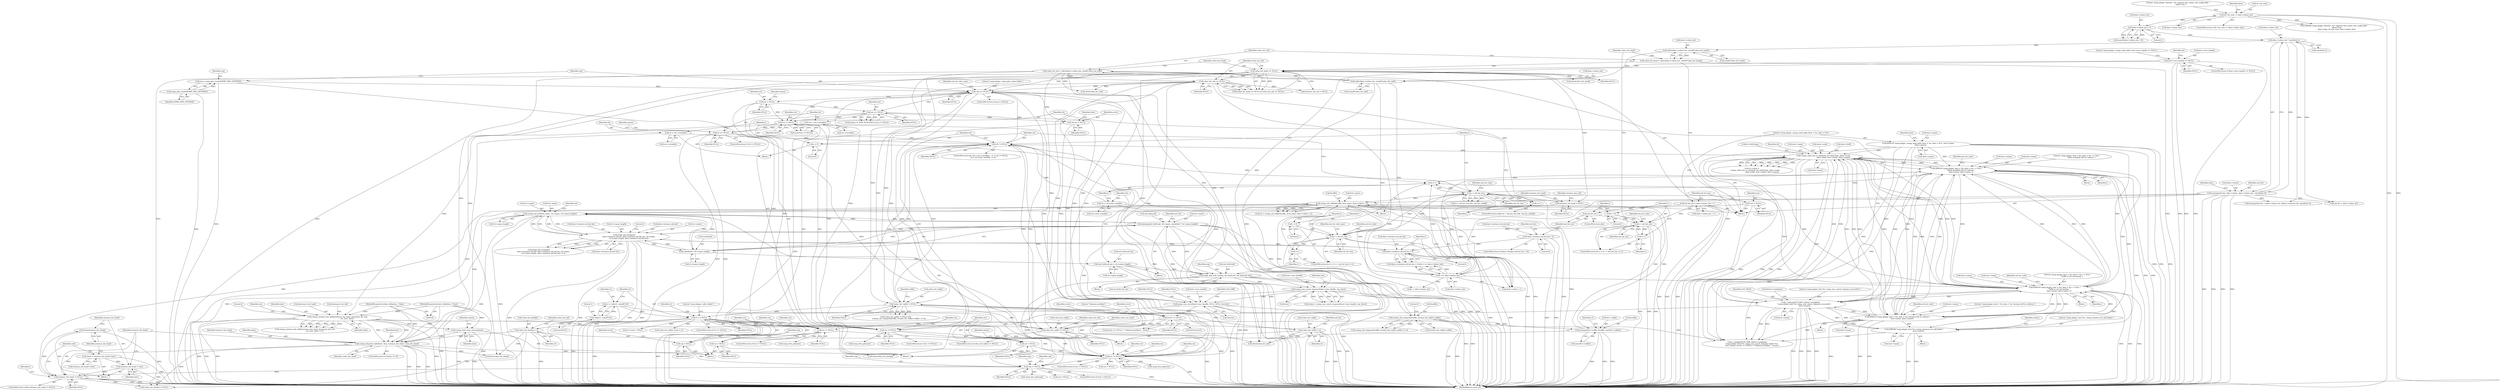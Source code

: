digraph "0_collectd_d16c24542b2f96a194d43a73c2e5778822b9cb47@API" {
"1000839" [label="(Call,sfree(instance_list_head))"];
"1000829" [label="(Call,instance_list_head != NULL)"];
"1000302" [label="(Call,instance_list_head = NULL)"];
"1000289" [label="(Call,value_list_tail == NULL)"];
"1000275" [label="(Call,value_list_tail = calloc(data->values_len, sizeof(*value_list_tail)))"];
"1000277" [label="(Call,calloc(data->values_len, sizeof(*value_list_tail)))"];
"1000268" [label="(Call,calloc(data->values_len, sizeof(*value_list_head)))"];
"1000219" [label="(Call,data->values_len * sizeof(oid_t))"];
"1000209" [label="(Call,data->values_len > 0)"];
"1000186" [label="(Call,ds->ds_num != data->values_len)"];
"1000286" [label="(Call,value_list_head == NULL)"];
"1000266" [label="(Call,value_list_head = calloc(data->values_len, sizeof(*value_list_head)))"];
"1000156" [label="(Call,host->sess_handle == NULL)"];
"1000841" [label="(Call,instance_list_head = next)"];
"1000834" [label="(Call,*next = instance_list_head->next)"];
"1000823" [label="(Call,csnmp_dispatch_table(host, data, instance_list_head, value_list_head))"];
"1000583" [label="(Call,csnmp_instance_list_add(&instance_list_head, &instance_list_tail,\n                                    res, host, data))"];
"1000451" [label="(Call,res != NULL)"];
"1000377" [label="(Call,res = NULL)"];
"1000322" [label="(Call,req == NULL)"];
"1000317" [label="(Call,req = snmp_pdu_create(SNMP_MSG_GETNEXT))"];
"1000319" [label="(Call,snmp_pdu_create(SNMP_MSG_GETNEXT))"];
"1000652" [label="(Call,value_list_tail[i] != NULL)"];
"1000763" [label="(Call,value_list_tail[i] = vt)"];
"1000692" [label="(Call,vt == NULL)"];
"1000684" [label="(Call,vt = calloc(1, sizeof(*vt)))"];
"1000686" [label="(Call,calloc(1, sizeof(*vt)))"];
"1000489" [label="(Call,vb != NULL)"];
"1000493" [label="(Call,vb = vb->next_variable)"];
"1000481" [label="(Call,vb = res->variables)"];
"1000470" [label="(Call,vb == NULL)"];
"1000464" [label="(Call,vb = res->variables)"];
"1000745" [label="(Call,value_list_tail[i] == NULL)"];
"1000793" [label="(Call,res != NULL)"];
"1000394" [label="(Call,res == NULL)"];
"1000121" [label="(MethodParameterIn,host_definition_t *host)"];
"1000122" [label="(MethodParameterIn,data_definition_t *data)"];
"1000440" [label="(Call,csnmp_host_close_session(host))"];
"1000750" [label="(Call,value_list_head[i] = vt)"];
"1000811" [label="(Call,req != NULL)"];
"1000435" [label="(Call,req = NULL)"];
"1000427" [label="(Call,res != NULL)"];
"1000421" [label="(Call,errstr == NULL)"];
"1000399" [label="(Call,*errstr = NULL)"];
"1000402" [label="(Call,snmp_sess_error(host->sess_handle, NULL, NULL, &errstr))"];
"1000382" [label="(Call,snmp_sess_synch_response(host->sess_handle, req, &res))"];
"1000354" [label="(Call,snmp_add_null_var(req, oid_list[i].oid, oid_list[i].oid_len))"];
"1000768" [label="(Call,memcpy(oid_list[i].oid, vb->name, sizeof(oid) * vb->name_length))"];
"1000537" [label="(Call,snmp_oid_ncompare(\n                 data->instance.oid.oid, data->instance.oid.oid_len, vb->name,\n                 vb->name_length, data->instance.oid.oid_len))"];
"1000514" [label="(Call,data->instance.oid.oid_len > 0)"];
"1000226" [label="(Call,data->instance.oid.oid_len > 0)"];
"1000609" [label="(Call,csnmp_oid_init(&vb_name, vb->name, vb->name_length))"];
"1000620" [label="(Call,csnmp_oid_suffix(&suffix, &vb_name, data->values + i))"];
"1000658" [label="(Call,csnmp_oid_compare(&suffix, &value_list_tail[i]->suffix))"];
"1000728" [label="(Call,memcpy(&vt->suffix, &suffix, sizeof(vt->suffix)))"];
"1000214" [label="(Call,memcpy(oid_list, data->values, data->values_len * sizeof(oid_t)))"];
"1000523" [label="(Call,i == data->values_len)"];
"1000503" [label="(Call,i < oid_list_len)"];
"1000510" [label="(Call,i++)"];
"1000498" [label="(Call,i++)"];
"1000635" [label="(Call,DEBUG(\"snmp plugin: host = %s; data = %s; i = %zu; \"\n                \"Value probably left its subtree.\",\n                host->name, data->name, i))"];
"1000454" [label="(Call,c_release(LOG_INFO, &host->complaint,\n              \"snmp plugin: host %s: snmp_sess_synch_response successful.\",\n              host->name))"];
"1000147" [label="(Call,DEBUG(\"snmp plugin: csnmp_read_table (host = %s, data = %s)\", host->name,\n        data->name))"];
"1000669" [label="(Call,DEBUG(\"snmp plugin: host = %s; data = %s; i = %zu; \"\n                \"Suffix is not increasing.\",\n                host->name, data->name, i))"];
"1000567" [label="(Call,DEBUG(\"snmp plugin: host = %s; data = %s; Instance left its subtree.\",\n                host->name, data->name))"];
"1000707" [label="(Call,csnmp_value_list_to_value(vb, ds->ds[i].type, data->scale,\n                                      data->shift, host->name, data->name))"];
"1000593" [label="(Call,ERROR(\"snmp plugin: host %s: csnmp_instance_list_add failed.\",\n                host->name))"];
"1000486" [label="(Call,i = 0)"];
"1000340" [label="(Call,i < oid_list_len)"];
"1000343" [label="(Call,i++)"];
"1000337" [label="(Call,i = 0)"];
"1000256" [label="(Call,i < oid_list_len)"];
"1000259" [label="(Call,i++)"];
"1000253" [label="(Call,i = 0)"];
"1000250" [label="(Call,oid_list_len--)"];
"1000132" [label="(Call,oid_list_len = data->values_len + 1)"];
"1000777" [label="(Call,sizeof(oid) * vb->name_length)"];
"1000783" [label="(Call,oid_list[i].oid_len = vb->name_length)"];
"1000802" [label="(Call,res != NULL)"];
"1000126" [label="(Call,*res = NULL)"];
"1000432" [label="(Call,res = NULL)"];
"1000798" [label="(Call,res = NULL)"];
"1000339" [label="(Literal,0)"];
"1000465" [label="(Identifier,vb)"];
"1000808" [label="(Identifier,res)"];
"1000439" [label="(Identifier,errstr)"];
"1000127" [label="(Identifier,res)"];
"1000777" [label="(Call,sizeof(oid) * vb->name_length)"];
"1000555" [label="(Call,vb->name_length)"];
"1000692" [label="(Call,vt == NULL)"];
"1000754" [label="(Identifier,vt)"];
"1000658" [label="(Call,csnmp_oid_compare(&suffix, &value_list_tail[i]->suffix))"];
"1000504" [label="(Identifier,i)"];
"1000470" [label="(Call,vb == NULL)"];
"1000797" [label="(Identifier,res)"];
"1000719" [label="(Call,data->shift)"];
"1000604" [label="(Block,)"];
"1000793" [label="(Call,res != NULL)"];
"1000156" [label="(Call,host->sess_handle == NULL)"];
"1000744" [label="(ControlStructure,if (value_list_tail[i] == NULL))"];
"1000669" [label="(Call,DEBUG(\"snmp plugin: host = %s; data = %s; i = %zu; \"\n                \"Suffix is not increasing.\",\n                host->name, data->name, i))"];
"1000503" [label="(Call,i < oid_list_len)"];
"1000344" [label="(Identifier,i)"];
"1000342" [label="(Identifier,oid_list_len)"];
"1000815" [label="(Identifier,req)"];
"1000396" [label="(Identifier,NULL)"];
"1000811" [label="(Call,req != NULL)"];
"1000588" [label="(Identifier,res)"];
"1000424" [label="(Literal,\"Unknown problem\")"];
"1000707" [label="(Call,csnmp_value_list_to_value(vb, ds->ds[i].type, data->scale,\n                                      data->shift, host->name, data->name))"];
"1000612" [label="(Call,vb->name)"];
"1000460" [label="(Literal,\"snmp plugin: host %s: snmp_sess_synch_response successful.\")"];
"1000260" [label="(Identifier,i)"];
"1000287" [label="(Identifier,value_list_head)"];
"1000482" [label="(Identifier,vb)"];
"1000395" [label="(Identifier,res)"];
"1000651" [label="(Call,(value_list_tail[i] != NULL) &&\n            (csnmp_oid_compare(&suffix, &value_list_tail[i]->suffix) <= 0))"];
"1000237" [label="(Identifier,oid_list)"];
"1000577" [label="(Identifier,oid_list_todo)"];
"1000768" [label="(Call,memcpy(oid_list[i].oid, vb->name, sizeof(oid) * vb->name_length))"];
"1000387" [label="(Call,&res)"];
"1000230" [label="(Identifier,data)"];
"1000810" [label="(ControlStructure,if (req != NULL))"];
"1000434" [label="(Identifier,NULL)"];
"1000487" [label="(Identifier,i)"];
"1000302" [label="(Call,instance_list_head = NULL)"];
"1000653" [label="(Call,value_list_tail[i])"];
"1000565" [label="(Literal,0)"];
"1000774" [label="(Call,vb->name)"];
"1000236" [label="(Call,oid_list + data->values_len)"];
"1000341" [label="(Identifier,i)"];
"1000267" [label="(Identifier,value_list_head)"];
"1000421" [label="(Call,errstr == NULL)"];
"1000386" [label="(Identifier,req)"];
"1000589" [label="(Identifier,host)"];
"1000659" [label="(Call,&suffix)"];
"1000297" [label="(Call,sfree(value_list_tail))"];
"1000590" [label="(Identifier,data)"];
"1000621" [label="(Call,&suffix)"];
"1000705" [label="(Identifier,vt)"];
"1000401" [label="(Identifier,NULL)"];
"1000841" [label="(Call,instance_list_head = next)"];
"1000558" [label="(Call,data->instance.oid.oid_len)"];
"1000674" [label="(Call,data->name)"];
"1000656" [label="(Identifier,NULL)"];
"1000254" [label="(Identifier,i)"];
"1000756" [label="(Call,value_list_tail[i]->next = vt)"];
"1000306" [label="(Identifier,instance_list_tail)"];
"1000584" [label="(Call,&instance_list_head)"];
"1000378" [label="(Identifier,res)"];
"1000735" [label="(Call,sizeof(vt->suffix))"];
"1000538" [label="(Call,data->instance.oid.oid)"];
"1000671" [label="(Call,host->name)"];
"1000592" [label="(Block,)"];
"1000687" [label="(Literal,1)"];
"1000486" [label="(Call,i = 0)"];
"1000278" [label="(Call,data->values_len)"];
"1000216" [label="(Call,data->values)"];
"1000361" [label="(Call,oid_list[i].oid_len)"];
"1000319" [label="(Call,snmp_pdu_create(SNMP_MSG_GETNEXT))"];
"1000778" [label="(Call,sizeof(oid))"];
"1000379" [label="(Identifier,NULL)"];
"1000688" [label="(Call,sizeof(*vt))"];
"1000746" [label="(Call,value_list_tail[i])"];
"1000751" [label="(Call,value_list_head[i])"];
"1000322" [label="(Call,req == NULL)"];
"1000685" [label="(Identifier,vt)"];
"1000406" [label="(Identifier,NULL)"];
"1000337" [label="(Call,i = 0)"];
"1000272" [label="(Call,sizeof(*value_list_head))"];
"1000618" [label="(Call,ret = csnmp_oid_suffix(&suffix, &vb_name, data->values + i))"];
"1000425" [label="(Identifier,errstr)"];
"1000819" [label="(ControlStructure,if (status == 0))"];
"1000436" [label="(Identifier,req)"];
"1000471" [label="(Identifier,vb)"];
"1000524" [label="(Identifier,i)"];
"1000733" [label="(Call,&suffix)"];
"1000157" [label="(Call,host->sess_handle)"];
"1000252" [label="(ControlStructure,for (i = 0; i < oid_list_len; i++))"];
"1000354" [label="(Call,snmp_add_null_var(req, oid_list[i].oid, oid_list[i].oid_len))"];
"1000646" [label="(Identifier,oid_list_todo)"];
"1000583" [label="(Call,csnmp_instance_list_add(&instance_list_head, &instance_list_tail,\n                                    res, host, data))"];
"1000480" [label="(Block,)"];
"1000594" [label="(Literal,\"snmp plugin: host %s: csnmp_instance_list_add failed.\")"];
"1000126" [label="(Call,*res = NULL)"];
"1000802" [label="(Call,res != NULL)"];
"1000767" [label="(Identifier,vt)"];
"1000492" [label="(Block,)"];
"1000422" [label="(Identifier,errstr)"];
"1000498" [label="(Call,i++)"];
"1000263" [label="(Identifier,oid_list_todo)"];
"1000511" [label="(Identifier,i)"];
"1000572" [label="(Call,data->name)"];
"1000195" [label="(Literal,\"snmp plugin: DataSet `%s' requires %zu values, but config talks \"\n          \"about %zu\")"];
"1000429" [label="(Identifier,NULL)"];
"1000686" [label="(Call,calloc(1, sizeof(*vt)))"];
"1000789" [label="(Call,vb->name_length)"];
"1000691" [label="(ControlStructure,if (vt == NULL))"];
"1000620" [label="(Call,csnmp_oid_suffix(&suffix, &vb_name, data->values + i))"];
"1000268" [label="(Call,calloc(data->values_len, sizeof(*value_list_head)))"];
"1000295" [label="(Call,sfree(value_list_head))"];
"1000823" [label="(Call,csnmp_dispatch_table(host, data, instance_list_head, value_list_head))"];
"1000880" [label="(Call,sfree(value_list_head))"];
"1000566" [label="(Block,)"];
"1000255" [label="(Literal,0)"];
"1000836" [label="(Call,instance_list_head->next)"];
"1000660" [label="(Identifier,suffix)"];
"1000703" [label="(Call,vt->value =\n            csnmp_value_list_to_value(vb, ds->ds[i].type, data->scale,\n                                      data->shift, host->name, data->name))"];
"1000149" [label="(Call,host->name)"];
"1000382" [label="(Call,snmp_sess_synch_response(host->sess_handle, req, &res))"];
"1000709" [label="(Call,ds->ds[i].type)"];
"1000801" [label="(ControlStructure,if (res != NULL))"];
"1000235" [label="(Call,memcpy(oid_list + data->values_len, &data->instance.oid, sizeof(oid_t)))"];
"1000481" [label="(Call,vb = res->variables)"];
"1000728" [label="(Call,memcpy(&vt->suffix, &suffix, sizeof(vt->suffix)))"];
"1000834" [label="(Call,*next = instance_list_head->next)"];
"1000499" [label="(Identifier,i)"];
"1000567" [label="(Call,DEBUG(\"snmp plugin: host = %s; data = %s; Instance left its subtree.\",\n                host->name, data->name))"];
"1000829" [label="(Call,instance_list_head != NULL)"];
"1000522" [label="(Literal,0)"];
"1000336" [label="(ControlStructure,for (i = 0; i < oid_list_len; i++))"];
"1000469" [label="(ControlStructure,if (vb == NULL))"];
"1000537" [label="(Call,snmp_oid_ncompare(\n                 data->instance.oid.oid, data->instance.oid.oid_len, vb->name,\n                 vb->name_length, data->instance.oid.oid_len))"];
"1000725" [label="(Call,data->name)"];
"1000220" [label="(Call,data->values_len)"];
"1000453" [label="(Identifier,NULL)"];
"1000750" [label="(Call,value_list_head[i] = vt)"];
"1000794" [label="(Identifier,res)"];
"1000435" [label="(Call,req = NULL)"];
"1000432" [label="(Call,res = NULL)"];
"1000490" [label="(Identifier,vb)"];
"1000668" [label="(Block,)"];
"1000423" [label="(Identifier,NULL)"];
"1000886" [label="(MethodReturn,static int)"];
"1000807" [label="(Call,res = NULL)"];
"1000427" [label="(Call,res != NULL)"];
"1000356" [label="(Call,oid_list[i].oid)"];
"1000250" [label="(Call,oid_list_len--)"];
"1000285" [label="(Call,(value_list_head == NULL) || (value_list_tail == NULL))"];
"1000708" [label="(Identifier,vb)"];
"1000160" [label="(Identifier,NULL)"];
"1000315" [label="(Block,)"];
"1000569" [label="(Call,host->name)"];
"1000431" [label="(Identifier,res)"];
"1000380" [label="(Call,status = snmp_sess_synch_response(host->sess_handle, req, &res))"];
"1000394" [label="(Call,res == NULL)"];
"1000211" [label="(Identifier,data)"];
"1000381" [label="(Identifier,status)"];
"1000466" [label="(Call,res->variables)"];
"1000514" [label="(Call,data->instance.oid.oid_len > 0)"];
"1000321" [label="(ControlStructure,if (req == NULL))"];
"1000152" [label="(Call,data->name)"];
"1000803" [label="(Identifier,res)"];
"1000275" [label="(Call,value_list_tail = calloc(data->values_len, sizeof(*value_list_tail)))"];
"1000552" [label="(Call,vb->name)"];
"1000609" [label="(Call,csnmp_oid_init(&vb_name, vb->name, vb->name_length))"];
"1000318" [label="(Identifier,req)"];
"1000536" [label="(Call,snmp_oid_ncompare(\n                 data->instance.oid.oid, data->instance.oid.oid_len, vb->name,\n                 vb->name_length, data->instance.oid.oid_len) != 0)"];
"1000158" [label="(Identifier,host)"];
"1000826" [label="(Identifier,instance_list_head)"];
"1000324" [label="(Identifier,NULL)"];
"1000133" [label="(Identifier,oid_list_len)"];
"1000323" [label="(Identifier,req)"];
"1000625" [label="(Call,data->values + i)"];
"1000812" [label="(Identifier,req)"];
"1000839" [label="(Call,sfree(instance_list_head))"];
"1000749" [label="(Identifier,NULL)"];
"1000764" [label="(Call,value_list_tail[i])"];
"1000227" [label="(Call,data->instance.oid.oid_len)"];
"1000288" [label="(Identifier,NULL)"];
"1000128" [label="(Identifier,NULL)"];
"1000500" [label="(Block,)"];
"1000304" [label="(Identifier,NULL)"];
"1000694" [label="(Identifier,NULL)"];
"1000266" [label="(Call,value_list_head = calloc(data->values_len, sizeof(*value_list_head)))"];
"1000796" [label="(Call,snmp_free_pdu(res))"];
"1000187" [label="(Call,ds->ds_num)"];
"1000281" [label="(Call,sizeof(*value_list_tail))"];
"1000147" [label="(Call,DEBUG(\"snmp plugin: csnmp_read_table (host = %s, data = %s)\", host->name,\n        data->name))"];
"1000438" [label="(Call,sfree(errstr))"];
"1000840" [label="(Identifier,instance_list_head)"];
"1000784" [label="(Call,oid_list[i].oid_len)"];
"1000334" [label="(Identifier,oid_list_todo_num)"];
"1000582" [label="(Call,csnmp_instance_list_add(&instance_list_head, &instance_list_tail,\n                                    res, host, data) != 0)"];
"1000835" [label="(Identifier,next)"];
"1000213" [label="(Literal,0)"];
"1000799" [label="(Identifier,res)"];
"1000215" [label="(Identifier,oid_list)"];
"1000832" [label="(Block,)"];
"1000340" [label="(Call,i < oid_list_len)"];
"1000464" [label="(Call,vb = res->variables)"];
"1000745" [label="(Call,value_list_tail[i] == NULL)"];
"1000599" [label="(Identifier,status)"];
"1000397" [label="(Block,)"];
"1000501" [label="(ControlStructure,while ((i < oid_list_len) && !oid_list_todo[i]))"];
"1000461" [label="(Call,host->name)"];
"1000377" [label="(Call,res = NULL)"];
"1000155" [label="(ControlStructure,if (host->sess_handle == NULL))"];
"1000402" [label="(Call,snmp_sess_error(host->sess_handle, NULL, NULL, &errstr))"];
"1000223" [label="(Call,sizeof(oid_t))"];
"1000643" [label="(Identifier,i)"];
"1000635" [label="(Call,DEBUG(\"snmp plugin: host = %s; data = %s; i = %zu; \"\n                \"Value probably left its subtree.\",\n                host->name, data->name, i))"];
"1000440" [label="(Call,csnmp_host_close_session(host))"];
"1000680" [label="(Identifier,oid_list_todo)"];
"1000586" [label="(Call,&instance_list_tail)"];
"1000225" [label="(ControlStructure,if (data->instance.oid.oid_len > 0))"];
"1000277" [label="(Call,calloc(data->values_len, sizeof(*value_list_tail)))"];
"1000508" [label="(Identifier,oid_list_todo)"];
"1000251" [label="(Identifier,oid_list_len)"];
"1000684" [label="(Call,vt = calloc(1, sizeof(*vt)))"];
"1000652" [label="(Call,value_list_tail[i] != NULL)"];
"1000249" [label="(ControlStructure,else)"];
"1000303" [label="(Identifier,instance_list_head)"];
"1000289" [label="(Call,value_list_tail == NULL)"];
"1000320" [label="(Identifier,SNMP_MSG_GETNEXT)"];
"1000759" [label="(Identifier,value_list_tail)"];
"1000290" [label="(Identifier,value_list_tail)"];
"1000286" [label="(Call,value_list_head == NULL)"];
"1000741" [label="(Identifier,vt)"];
"1000443" [label="(Identifier,status)"];
"1000408" [label="(Call,&errstr)"];
"1000451" [label="(Call,res != NULL)"];
"1000729" [label="(Call,&vt->suffix)"];
"1000219" [label="(Call,data->values_len * sizeof(oid_t))"];
"1000637" [label="(Call,host->name)"];
"1000623" [label="(Call,&vb_name)"];
"1000505" [label="(Identifier,oid_list_len)"];
"1000148" [label="(Literal,\"snmp plugin: csnmp_read_table (host = %s, data = %s)\")"];
"1000410" [label="(Call,c_complain(LOG_ERR, &host->complaint,\n                 \"snmp plugin: host %s: snmp_sess_synch_response failed: %s\",\n                 host->name, (errstr == NULL) ? \"Unknown problem\" : errstr))"];
"1000765" [label="(Identifier,value_list_tail)"];
"1000640" [label="(Call,data->name)"];
"1000636" [label="(Literal,\"snmp plugin: host = %s; data = %s; i = %zu; \"\n                \"Value probably left its subtree.\")"];
"1000610" [label="(Call,&vb_name)"];
"1000256" [label="(Call,i < oid_list_len)"];
"1000722" [label="(Call,host->name)"];
"1000208" [label="(Call,assert(data->values_len > 0))"];
"1000426" [label="(ControlStructure,if (res != NULL))"];
"1000209" [label="(Call,data->values_len > 0)"];
"1000317" [label="(Call,req = snmp_pdu_create(SNMP_MSG_GETNEXT))"];
"1000697" [label="(Literal,\"snmp plugin: calloc failed.\")"];
"1000259" [label="(Call,i++)"];
"1000121" [label="(MethodParameterIn,host_definition_t *host)"];
"1000428" [label="(Identifier,res)"];
"1000343" [label="(Call,i++)"];
"1000842" [label="(Identifier,instance_list_head)"];
"1000186" [label="(Call,ds->ds_num != data->values_len)"];
"1000771" [label="(Identifier,oid_list)"];
"1000515" [label="(Call,data->instance.oid.oid_len)"];
"1000190" [label="(Call,data->values_len)"];
"1000355" [label="(Identifier,req)"];
"1000667" [label="(Literal,0)"];
"1000185" [label="(ControlStructure,if (ds->ds_num != data->values_len))"];
"1000800" [label="(Identifier,NULL)"];
"1000338" [label="(Identifier,i)"];
"1000593" [label="(Call,ERROR(\"snmp plugin: host %s: csnmp_instance_list_add failed.\",\n                host->name))"];
"1000882" [label="(Call,sfree(value_list_tail))"];
"1000846" [label="(Identifier,i)"];
"1000677" [label="(Identifier,i)"];
"1000763" [label="(Call,value_list_tail[i] = vt)"];
"1000407" [label="(Identifier,NULL)"];
"1000817" [label="(Identifier,req)"];
"1000619" [label="(Identifier,ret)"];
"1000525" [label="(Call,data->values_len)"];
"1000813" [label="(Identifier,NULL)"];
"1000403" [label="(Call,host->sess_handle)"];
"1000420" [label="(Call,(errstr == NULL) ? \"Unknown problem\" : errstr)"];
"1000830" [label="(Identifier,instance_list_head)"];
"1000804" [label="(Identifier,NULL)"];
"1000634" [label="(Block,)"];
"1000739" [label="(Call,vt->next = NULL)"];
"1000475" [label="(Identifier,status)"];
"1000257" [label="(Identifier,i)"];
"1000313" [label="(Identifier,status)"];
"1000798" [label="(Call,res = NULL)"];
"1000194" [label="(Call,ERROR(\"snmp plugin: DataSet `%s' requires %zu values, but config talks \"\n          \"about %zu\",\n          data->type, ds->ds_num, data->values_len))"];
"1000792" [label="(ControlStructure,if (res != NULL))"];
"1000780" [label="(Call,vb->name_length)"];
"1000495" [label="(Call,vb->next_variable)"];
"1000163" [label="(Literal,\"snmp plugin: csnmp_read_table: host->sess_handle == NULL\")"];
"1000455" [label="(Identifier,LOG_INFO)"];
"1000390" [label="(Call,(status != STAT_SUCCESS) || (res == NULL))"];
"1000349" [label="(Identifier,oid_list_todo)"];
"1000122" [label="(MethodParameterIn,data_definition_t *data)"];
"1000276" [label="(Identifier,value_list_tail)"];
"1000269" [label="(Call,data->values_len)"];
"1000454" [label="(Call,c_release(LOG_INFO, &host->complaint,\n              \"snmp plugin: host %s: snmp_sess_synch_response successful.\",\n              host->name))"];
"1000591" [label="(Literal,0)"];
"1000483" [label="(Call,res->variables)"];
"1000493" [label="(Call,vb = vb->next_variable)"];
"1000595" [label="(Call,host->name)"];
"1000657" [label="(Call,csnmp_oid_compare(&suffix, &value_list_tail[i]->suffix) <= 0)"];
"1000769" [label="(Call,oid_list[i].oid)"];
"1000786" [label="(Identifier,oid_list)"];
"1000806" [label="(Identifier,res)"];
"1000814" [label="(Call,snmp_free_pdu(req))"];
"1000291" [label="(Identifier,NULL)"];
"1000400" [label="(Identifier,errstr)"];
"1000404" [label="(Identifier,host)"];
"1000305" [label="(Call,instance_list_tail = NULL)"];
"1000716" [label="(Call,data->scale)"];
"1000752" [label="(Identifier,value_list_head)"];
"1000488" [label="(Literal,0)"];
"1000693" [label="(Identifier,vt)"];
"1000433" [label="(Identifier,res)"];
"1000828" [label="(ControlStructure,while (instance_list_head != NULL))"];
"1000226" [label="(Call,data->instance.oid.oid_len > 0)"];
"1000545" [label="(Call,data->instance.oid.oid_len)"];
"1000510" [label="(Call,i++)"];
"1000795" [label="(Identifier,NULL)"];
"1000368" [label="(Identifier,oid_list_todo_num)"];
"1000827" [label="(Identifier,value_list_head)"];
"1000123" [label="(Block,)"];
"1000210" [label="(Call,data->values_len)"];
"1000450" [label="(Call,assert(res != NULL))"];
"1000523" [label="(Call,i == data->values_len)"];
"1000134" [label="(Call,data->values_len + 1)"];
"1000399" [label="(Call,*errstr = NULL)"];
"1000670" [label="(Literal,\"snmp plugin: host = %s; data = %s; i = %zu; \"\n                \"Suffix is not increasing.\")"];
"1000661" [label="(Call,&value_list_tail[i]->suffix)"];
"1000383" [label="(Call,host->sess_handle)"];
"1000816" [label="(Call,req = NULL)"];
"1000825" [label="(Identifier,data)"];
"1000568" [label="(Literal,\"snmp plugin: host = %s; data = %s; Instance left its subtree.\")"];
"1000871" [label="(Call,sfree(value_list_head[i]))"];
"1000456" [label="(Call,&host->complaint)"];
"1000437" [label="(Identifier,NULL)"];
"1000479" [label="(ControlStructure,for (vb = res->variables, i = 0; (vb != NULL);\n         vb = vb->next_variable, i++))"];
"1000234" [label="(Literal,0)"];
"1000345" [label="(Block,)"];
"1000430" [label="(Call,snmp_free_pdu(res))"];
"1000494" [label="(Identifier,vb)"];
"1000831" [label="(Identifier,NULL)"];
"1000857" [label="(Call,value_list_head[i] != NULL)"];
"1000327" [label="(Literal,\"snmp plugin: snmp_pdu_create failed.\")"];
"1000513" [label="(Call,(data->instance.oid.oid_len > 0) && (i == data->values_len))"];
"1000258" [label="(Identifier,oid_list_len)"];
"1000824" [label="(Identifier,host)"];
"1000805" [label="(Call,snmp_free_pdu(res))"];
"1000411" [label="(Identifier,LOG_ERR)"];
"1000441" [label="(Identifier,host)"];
"1000132" [label="(Call,oid_list_len = data->values_len + 1)"];
"1000491" [label="(Identifier,NULL)"];
"1000615" [label="(Call,vb->name_length)"];
"1000502" [label="(Call,(i < oid_list_len) && !oid_list_todo[i])"];
"1000843" [label="(Identifier,next)"];
"1000253" [label="(Call,i = 0)"];
"1000168" [label="(Identifier,ds)"];
"1000848" [label="(Call,i < data->values_len)"];
"1000472" [label="(Identifier,NULL)"];
"1000783" [label="(Call,oid_list[i].oid_len = vb->name_length)"];
"1000452" [label="(Identifier,res)"];
"1000214" [label="(Call,memcpy(oid_list, data->values, data->values_len * sizeof(oid_t)))"];
"1000489" [label="(Call,vb != NULL)"];
"1000839" -> "1000832"  [label="AST: "];
"1000839" -> "1000840"  [label="CFG: "];
"1000840" -> "1000839"  [label="AST: "];
"1000842" -> "1000839"  [label="CFG: "];
"1000839" -> "1000886"  [label="DDG: "];
"1000829" -> "1000839"  [label="DDG: "];
"1000829" -> "1000828"  [label="AST: "];
"1000829" -> "1000831"  [label="CFG: "];
"1000830" -> "1000829"  [label="AST: "];
"1000831" -> "1000829"  [label="AST: "];
"1000835" -> "1000829"  [label="CFG: "];
"1000846" -> "1000829"  [label="CFG: "];
"1000829" -> "1000886"  [label="DDG: "];
"1000829" -> "1000886"  [label="DDG: "];
"1000829" -> "1000886"  [label="DDG: "];
"1000302" -> "1000829"  [label="DDG: "];
"1000841" -> "1000829"  [label="DDG: "];
"1000823" -> "1000829"  [label="DDG: "];
"1000811" -> "1000829"  [label="DDG: "];
"1000829" -> "1000857"  [label="DDG: "];
"1000302" -> "1000123"  [label="AST: "];
"1000302" -> "1000304"  [label="CFG: "];
"1000303" -> "1000302"  [label="AST: "];
"1000304" -> "1000302"  [label="AST: "];
"1000306" -> "1000302"  [label="CFG: "];
"1000289" -> "1000302"  [label="DDG: "];
"1000286" -> "1000302"  [label="DDG: "];
"1000302" -> "1000823"  [label="DDG: "];
"1000289" -> "1000285"  [label="AST: "];
"1000289" -> "1000291"  [label="CFG: "];
"1000290" -> "1000289"  [label="AST: "];
"1000291" -> "1000289"  [label="AST: "];
"1000285" -> "1000289"  [label="CFG: "];
"1000289" -> "1000886"  [label="DDG: "];
"1000289" -> "1000285"  [label="DDG: "];
"1000289" -> "1000285"  [label="DDG: "];
"1000275" -> "1000289"  [label="DDG: "];
"1000286" -> "1000289"  [label="DDG: "];
"1000289" -> "1000297"  [label="DDG: "];
"1000289" -> "1000305"  [label="DDG: "];
"1000289" -> "1000322"  [label="DDG: "];
"1000289" -> "1000652"  [label="DDG: "];
"1000289" -> "1000745"  [label="DDG: "];
"1000289" -> "1000802"  [label="DDG: "];
"1000289" -> "1000882"  [label="DDG: "];
"1000275" -> "1000123"  [label="AST: "];
"1000275" -> "1000277"  [label="CFG: "];
"1000276" -> "1000275"  [label="AST: "];
"1000277" -> "1000275"  [label="AST: "];
"1000287" -> "1000275"  [label="CFG: "];
"1000275" -> "1000886"  [label="DDG: "];
"1000277" -> "1000275"  [label="DDG: "];
"1000275" -> "1000297"  [label="DDG: "];
"1000275" -> "1000652"  [label="DDG: "];
"1000275" -> "1000745"  [label="DDG: "];
"1000275" -> "1000882"  [label="DDG: "];
"1000277" -> "1000281"  [label="CFG: "];
"1000278" -> "1000277"  [label="AST: "];
"1000281" -> "1000277"  [label="AST: "];
"1000277" -> "1000886"  [label="DDG: "];
"1000268" -> "1000277"  [label="DDG: "];
"1000277" -> "1000523"  [label="DDG: "];
"1000277" -> "1000848"  [label="DDG: "];
"1000268" -> "1000266"  [label="AST: "];
"1000268" -> "1000272"  [label="CFG: "];
"1000269" -> "1000268"  [label="AST: "];
"1000272" -> "1000268"  [label="AST: "];
"1000266" -> "1000268"  [label="CFG: "];
"1000268" -> "1000266"  [label="DDG: "];
"1000219" -> "1000268"  [label="DDG: "];
"1000219" -> "1000214"  [label="AST: "];
"1000219" -> "1000223"  [label="CFG: "];
"1000220" -> "1000219"  [label="AST: "];
"1000223" -> "1000219"  [label="AST: "];
"1000214" -> "1000219"  [label="CFG: "];
"1000219" -> "1000214"  [label="DDG: "];
"1000209" -> "1000219"  [label="DDG: "];
"1000219" -> "1000235"  [label="DDG: "];
"1000219" -> "1000236"  [label="DDG: "];
"1000209" -> "1000208"  [label="AST: "];
"1000209" -> "1000213"  [label="CFG: "];
"1000210" -> "1000209"  [label="AST: "];
"1000213" -> "1000209"  [label="AST: "];
"1000208" -> "1000209"  [label="CFG: "];
"1000209" -> "1000208"  [label="DDG: "];
"1000209" -> "1000208"  [label="DDG: "];
"1000186" -> "1000209"  [label="DDG: "];
"1000186" -> "1000185"  [label="AST: "];
"1000186" -> "1000190"  [label="CFG: "];
"1000187" -> "1000186"  [label="AST: "];
"1000190" -> "1000186"  [label="AST: "];
"1000195" -> "1000186"  [label="CFG: "];
"1000211" -> "1000186"  [label="CFG: "];
"1000186" -> "1000886"  [label="DDG: "];
"1000186" -> "1000886"  [label="DDG: "];
"1000186" -> "1000194"  [label="DDG: "];
"1000186" -> "1000194"  [label="DDG: "];
"1000286" -> "1000285"  [label="AST: "];
"1000286" -> "1000288"  [label="CFG: "];
"1000287" -> "1000286"  [label="AST: "];
"1000288" -> "1000286"  [label="AST: "];
"1000290" -> "1000286"  [label="CFG: "];
"1000285" -> "1000286"  [label="CFG: "];
"1000286" -> "1000886"  [label="DDG: "];
"1000286" -> "1000285"  [label="DDG: "];
"1000286" -> "1000285"  [label="DDG: "];
"1000266" -> "1000286"  [label="DDG: "];
"1000156" -> "1000286"  [label="DDG: "];
"1000286" -> "1000295"  [label="DDG: "];
"1000286" -> "1000305"  [label="DDG: "];
"1000286" -> "1000322"  [label="DDG: "];
"1000286" -> "1000802"  [label="DDG: "];
"1000286" -> "1000823"  [label="DDG: "];
"1000286" -> "1000857"  [label="DDG: "];
"1000286" -> "1000871"  [label="DDG: "];
"1000286" -> "1000880"  [label="DDG: "];
"1000266" -> "1000123"  [label="AST: "];
"1000267" -> "1000266"  [label="AST: "];
"1000276" -> "1000266"  [label="CFG: "];
"1000266" -> "1000886"  [label="DDG: "];
"1000156" -> "1000155"  [label="AST: "];
"1000156" -> "1000160"  [label="CFG: "];
"1000157" -> "1000156"  [label="AST: "];
"1000160" -> "1000156"  [label="AST: "];
"1000163" -> "1000156"  [label="CFG: "];
"1000168" -> "1000156"  [label="CFG: "];
"1000156" -> "1000886"  [label="DDG: "];
"1000156" -> "1000886"  [label="DDG: "];
"1000156" -> "1000886"  [label="DDG: "];
"1000156" -> "1000382"  [label="DDG: "];
"1000841" -> "1000832"  [label="AST: "];
"1000841" -> "1000843"  [label="CFG: "];
"1000842" -> "1000841"  [label="AST: "];
"1000843" -> "1000841"  [label="AST: "];
"1000830" -> "1000841"  [label="CFG: "];
"1000841" -> "1000886"  [label="DDG: "];
"1000834" -> "1000841"  [label="DDG: "];
"1000834" -> "1000832"  [label="AST: "];
"1000834" -> "1000836"  [label="CFG: "];
"1000835" -> "1000834"  [label="AST: "];
"1000836" -> "1000834"  [label="AST: "];
"1000840" -> "1000834"  [label="CFG: "];
"1000834" -> "1000886"  [label="DDG: "];
"1000823" -> "1000819"  [label="AST: "];
"1000823" -> "1000827"  [label="CFG: "];
"1000824" -> "1000823"  [label="AST: "];
"1000825" -> "1000823"  [label="AST: "];
"1000826" -> "1000823"  [label="AST: "];
"1000827" -> "1000823"  [label="AST: "];
"1000830" -> "1000823"  [label="CFG: "];
"1000823" -> "1000886"  [label="DDG: "];
"1000823" -> "1000886"  [label="DDG: "];
"1000823" -> "1000886"  [label="DDG: "];
"1000583" -> "1000823"  [label="DDG: "];
"1000583" -> "1000823"  [label="DDG: "];
"1000440" -> "1000823"  [label="DDG: "];
"1000121" -> "1000823"  [label="DDG: "];
"1000122" -> "1000823"  [label="DDG: "];
"1000750" -> "1000823"  [label="DDG: "];
"1000823" -> "1000857"  [label="DDG: "];
"1000823" -> "1000871"  [label="DDG: "];
"1000823" -> "1000880"  [label="DDG: "];
"1000583" -> "1000582"  [label="AST: "];
"1000583" -> "1000590"  [label="CFG: "];
"1000584" -> "1000583"  [label="AST: "];
"1000586" -> "1000583"  [label="AST: "];
"1000588" -> "1000583"  [label="AST: "];
"1000589" -> "1000583"  [label="AST: "];
"1000590" -> "1000583"  [label="AST: "];
"1000591" -> "1000583"  [label="CFG: "];
"1000583" -> "1000886"  [label="DDG: "];
"1000583" -> "1000886"  [label="DDG: "];
"1000583" -> "1000886"  [label="DDG: "];
"1000583" -> "1000886"  [label="DDG: "];
"1000583" -> "1000440"  [label="DDG: "];
"1000583" -> "1000582"  [label="DDG: "];
"1000583" -> "1000582"  [label="DDG: "];
"1000583" -> "1000582"  [label="DDG: "];
"1000583" -> "1000582"  [label="DDG: "];
"1000583" -> "1000582"  [label="DDG: "];
"1000451" -> "1000583"  [label="DDG: "];
"1000121" -> "1000583"  [label="DDG: "];
"1000122" -> "1000583"  [label="DDG: "];
"1000583" -> "1000793"  [label="DDG: "];
"1000583" -> "1000802"  [label="DDG: "];
"1000451" -> "1000450"  [label="AST: "];
"1000451" -> "1000453"  [label="CFG: "];
"1000452" -> "1000451"  [label="AST: "];
"1000453" -> "1000451"  [label="AST: "];
"1000450" -> "1000451"  [label="CFG: "];
"1000451" -> "1000450"  [label="DDG: "];
"1000451" -> "1000450"  [label="DDG: "];
"1000377" -> "1000451"  [label="DDG: "];
"1000394" -> "1000451"  [label="DDG: "];
"1000394" -> "1000451"  [label="DDG: "];
"1000322" -> "1000451"  [label="DDG: "];
"1000451" -> "1000470"  [label="DDG: "];
"1000451" -> "1000793"  [label="DDG: "];
"1000451" -> "1000802"  [label="DDG: "];
"1000377" -> "1000315"  [label="AST: "];
"1000377" -> "1000379"  [label="CFG: "];
"1000378" -> "1000377"  [label="AST: "];
"1000379" -> "1000377"  [label="AST: "];
"1000381" -> "1000377"  [label="CFG: "];
"1000322" -> "1000377"  [label="DDG: "];
"1000377" -> "1000394"  [label="DDG: "];
"1000377" -> "1000427"  [label="DDG: "];
"1000322" -> "1000321"  [label="AST: "];
"1000322" -> "1000324"  [label="CFG: "];
"1000323" -> "1000322"  [label="AST: "];
"1000324" -> "1000322"  [label="AST: "];
"1000327" -> "1000322"  [label="CFG: "];
"1000334" -> "1000322"  [label="CFG: "];
"1000322" -> "1000886"  [label="DDG: "];
"1000317" -> "1000322"  [label="DDG: "];
"1000652" -> "1000322"  [label="DDG: "];
"1000489" -> "1000322"  [label="DDG: "];
"1000793" -> "1000322"  [label="DDG: "];
"1000322" -> "1000354"  [label="DDG: "];
"1000322" -> "1000382"  [label="DDG: "];
"1000322" -> "1000394"  [label="DDG: "];
"1000322" -> "1000399"  [label="DDG: "];
"1000322" -> "1000402"  [label="DDG: "];
"1000322" -> "1000802"  [label="DDG: "];
"1000322" -> "1000811"  [label="DDG: "];
"1000317" -> "1000315"  [label="AST: "];
"1000317" -> "1000319"  [label="CFG: "];
"1000318" -> "1000317"  [label="AST: "];
"1000319" -> "1000317"  [label="AST: "];
"1000323" -> "1000317"  [label="CFG: "];
"1000317" -> "1000886"  [label="DDG: "];
"1000319" -> "1000317"  [label="DDG: "];
"1000319" -> "1000320"  [label="CFG: "];
"1000320" -> "1000319"  [label="AST: "];
"1000319" -> "1000886"  [label="DDG: "];
"1000652" -> "1000651"  [label="AST: "];
"1000652" -> "1000656"  [label="CFG: "];
"1000653" -> "1000652"  [label="AST: "];
"1000656" -> "1000652"  [label="AST: "];
"1000660" -> "1000652"  [label="CFG: "];
"1000651" -> "1000652"  [label="CFG: "];
"1000652" -> "1000886"  [label="DDG: "];
"1000652" -> "1000489"  [label="DDG: "];
"1000652" -> "1000651"  [label="DDG: "];
"1000652" -> "1000651"  [label="DDG: "];
"1000763" -> "1000652"  [label="DDG: "];
"1000489" -> "1000652"  [label="DDG: "];
"1000652" -> "1000692"  [label="DDG: "];
"1000652" -> "1000745"  [label="DDG: "];
"1000652" -> "1000802"  [label="DDG: "];
"1000652" -> "1000882"  [label="DDG: "];
"1000763" -> "1000604"  [label="AST: "];
"1000763" -> "1000767"  [label="CFG: "];
"1000764" -> "1000763"  [label="AST: "];
"1000767" -> "1000763"  [label="AST: "];
"1000771" -> "1000763"  [label="CFG: "];
"1000763" -> "1000886"  [label="DDG: "];
"1000763" -> "1000886"  [label="DDG: "];
"1000692" -> "1000763"  [label="DDG: "];
"1000763" -> "1000882"  [label="DDG: "];
"1000692" -> "1000691"  [label="AST: "];
"1000692" -> "1000694"  [label="CFG: "];
"1000693" -> "1000692"  [label="AST: "];
"1000694" -> "1000692"  [label="AST: "];
"1000697" -> "1000692"  [label="CFG: "];
"1000705" -> "1000692"  [label="CFG: "];
"1000692" -> "1000886"  [label="DDG: "];
"1000692" -> "1000886"  [label="DDG: "];
"1000684" -> "1000692"  [label="DDG: "];
"1000692" -> "1000739"  [label="DDG: "];
"1000692" -> "1000745"  [label="DDG: "];
"1000692" -> "1000750"  [label="DDG: "];
"1000692" -> "1000756"  [label="DDG: "];
"1000692" -> "1000793"  [label="DDG: "];
"1000692" -> "1000802"  [label="DDG: "];
"1000684" -> "1000604"  [label="AST: "];
"1000684" -> "1000686"  [label="CFG: "];
"1000685" -> "1000684"  [label="AST: "];
"1000686" -> "1000684"  [label="AST: "];
"1000693" -> "1000684"  [label="CFG: "];
"1000684" -> "1000886"  [label="DDG: "];
"1000686" -> "1000684"  [label="DDG: "];
"1000686" -> "1000688"  [label="CFG: "];
"1000687" -> "1000686"  [label="AST: "];
"1000688" -> "1000686"  [label="AST: "];
"1000489" -> "1000479"  [label="AST: "];
"1000489" -> "1000491"  [label="CFG: "];
"1000490" -> "1000489"  [label="AST: "];
"1000491" -> "1000489"  [label="AST: "];
"1000504" -> "1000489"  [label="CFG: "];
"1000794" -> "1000489"  [label="CFG: "];
"1000489" -> "1000886"  [label="DDG: "];
"1000489" -> "1000886"  [label="DDG: "];
"1000493" -> "1000489"  [label="DDG: "];
"1000481" -> "1000489"  [label="DDG: "];
"1000470" -> "1000489"  [label="DDG: "];
"1000745" -> "1000489"  [label="DDG: "];
"1000489" -> "1000707"  [label="DDG: "];
"1000489" -> "1000793"  [label="DDG: "];
"1000489" -> "1000802"  [label="DDG: "];
"1000493" -> "1000492"  [label="AST: "];
"1000493" -> "1000495"  [label="CFG: "];
"1000494" -> "1000493"  [label="AST: "];
"1000495" -> "1000493"  [label="AST: "];
"1000499" -> "1000493"  [label="CFG: "];
"1000493" -> "1000886"  [label="DDG: "];
"1000481" -> "1000480"  [label="AST: "];
"1000481" -> "1000483"  [label="CFG: "];
"1000482" -> "1000481"  [label="AST: "];
"1000483" -> "1000481"  [label="AST: "];
"1000487" -> "1000481"  [label="CFG: "];
"1000481" -> "1000886"  [label="DDG: "];
"1000470" -> "1000469"  [label="AST: "];
"1000470" -> "1000472"  [label="CFG: "];
"1000471" -> "1000470"  [label="AST: "];
"1000472" -> "1000470"  [label="AST: "];
"1000475" -> "1000470"  [label="CFG: "];
"1000482" -> "1000470"  [label="CFG: "];
"1000470" -> "1000886"  [label="DDG: "];
"1000470" -> "1000886"  [label="DDG: "];
"1000464" -> "1000470"  [label="DDG: "];
"1000470" -> "1000802"  [label="DDG: "];
"1000464" -> "1000315"  [label="AST: "];
"1000464" -> "1000466"  [label="CFG: "];
"1000465" -> "1000464"  [label="AST: "];
"1000466" -> "1000464"  [label="AST: "];
"1000471" -> "1000464"  [label="CFG: "];
"1000464" -> "1000886"  [label="DDG: "];
"1000745" -> "1000744"  [label="AST: "];
"1000745" -> "1000749"  [label="CFG: "];
"1000746" -> "1000745"  [label="AST: "];
"1000749" -> "1000745"  [label="AST: "];
"1000752" -> "1000745"  [label="CFG: "];
"1000759" -> "1000745"  [label="CFG: "];
"1000745" -> "1000886"  [label="DDG: "];
"1000793" -> "1000792"  [label="AST: "];
"1000793" -> "1000795"  [label="CFG: "];
"1000794" -> "1000793"  [label="AST: "];
"1000795" -> "1000793"  [label="AST: "];
"1000797" -> "1000793"  [label="CFG: "];
"1000799" -> "1000793"  [label="CFG: "];
"1000793" -> "1000796"  [label="DDG: "];
"1000793" -> "1000798"  [label="DDG: "];
"1000793" -> "1000802"  [label="DDG: "];
"1000394" -> "1000390"  [label="AST: "];
"1000394" -> "1000396"  [label="CFG: "];
"1000395" -> "1000394"  [label="AST: "];
"1000396" -> "1000394"  [label="AST: "];
"1000390" -> "1000394"  [label="CFG: "];
"1000394" -> "1000390"  [label="DDG: "];
"1000394" -> "1000390"  [label="DDG: "];
"1000394" -> "1000399"  [label="DDG: "];
"1000394" -> "1000402"  [label="DDG: "];
"1000394" -> "1000427"  [label="DDG: "];
"1000121" -> "1000120"  [label="AST: "];
"1000121" -> "1000886"  [label="DDG: "];
"1000121" -> "1000440"  [label="DDG: "];
"1000122" -> "1000120"  [label="AST: "];
"1000122" -> "1000886"  [label="DDG: "];
"1000440" -> "1000397"  [label="AST: "];
"1000440" -> "1000441"  [label="CFG: "];
"1000441" -> "1000440"  [label="AST: "];
"1000443" -> "1000440"  [label="CFG: "];
"1000440" -> "1000886"  [label="DDG: "];
"1000440" -> "1000886"  [label="DDG: "];
"1000750" -> "1000744"  [label="AST: "];
"1000750" -> "1000754"  [label="CFG: "];
"1000751" -> "1000750"  [label="AST: "];
"1000754" -> "1000750"  [label="AST: "];
"1000765" -> "1000750"  [label="CFG: "];
"1000750" -> "1000886"  [label="DDG: "];
"1000750" -> "1000857"  [label="DDG: "];
"1000750" -> "1000880"  [label="DDG: "];
"1000811" -> "1000810"  [label="AST: "];
"1000811" -> "1000813"  [label="CFG: "];
"1000812" -> "1000811"  [label="AST: "];
"1000813" -> "1000811"  [label="AST: "];
"1000815" -> "1000811"  [label="CFG: "];
"1000817" -> "1000811"  [label="CFG: "];
"1000811" -> "1000886"  [label="DDG: "];
"1000435" -> "1000811"  [label="DDG: "];
"1000382" -> "1000811"  [label="DDG: "];
"1000354" -> "1000811"  [label="DDG: "];
"1000802" -> "1000811"  [label="DDG: "];
"1000811" -> "1000814"  [label="DDG: "];
"1000811" -> "1000816"  [label="DDG: "];
"1000435" -> "1000397"  [label="AST: "];
"1000435" -> "1000437"  [label="CFG: "];
"1000436" -> "1000435"  [label="AST: "];
"1000437" -> "1000435"  [label="AST: "];
"1000439" -> "1000435"  [label="CFG: "];
"1000427" -> "1000435"  [label="DDG: "];
"1000427" -> "1000426"  [label="AST: "];
"1000427" -> "1000429"  [label="CFG: "];
"1000428" -> "1000427"  [label="AST: "];
"1000429" -> "1000427"  [label="AST: "];
"1000431" -> "1000427"  [label="CFG: "];
"1000433" -> "1000427"  [label="CFG: "];
"1000421" -> "1000427"  [label="DDG: "];
"1000427" -> "1000430"  [label="DDG: "];
"1000427" -> "1000432"  [label="DDG: "];
"1000427" -> "1000802"  [label="DDG: "];
"1000421" -> "1000420"  [label="AST: "];
"1000421" -> "1000423"  [label="CFG: "];
"1000422" -> "1000421"  [label="AST: "];
"1000423" -> "1000421"  [label="AST: "];
"1000424" -> "1000421"  [label="CFG: "];
"1000425" -> "1000421"  [label="CFG: "];
"1000421" -> "1000410"  [label="DDG: "];
"1000399" -> "1000421"  [label="DDG: "];
"1000402" -> "1000421"  [label="DDG: "];
"1000421" -> "1000420"  [label="DDG: "];
"1000421" -> "1000438"  [label="DDG: "];
"1000399" -> "1000397"  [label="AST: "];
"1000399" -> "1000401"  [label="CFG: "];
"1000400" -> "1000399"  [label="AST: "];
"1000401" -> "1000399"  [label="AST: "];
"1000404" -> "1000399"  [label="CFG: "];
"1000402" -> "1000397"  [label="AST: "];
"1000402" -> "1000408"  [label="CFG: "];
"1000403" -> "1000402"  [label="AST: "];
"1000406" -> "1000402"  [label="AST: "];
"1000407" -> "1000402"  [label="AST: "];
"1000408" -> "1000402"  [label="AST: "];
"1000411" -> "1000402"  [label="CFG: "];
"1000402" -> "1000886"  [label="DDG: "];
"1000402" -> "1000886"  [label="DDG: "];
"1000402" -> "1000886"  [label="DDG: "];
"1000382" -> "1000402"  [label="DDG: "];
"1000382" -> "1000380"  [label="AST: "];
"1000382" -> "1000387"  [label="CFG: "];
"1000383" -> "1000382"  [label="AST: "];
"1000386" -> "1000382"  [label="AST: "];
"1000387" -> "1000382"  [label="AST: "];
"1000380" -> "1000382"  [label="CFG: "];
"1000382" -> "1000886"  [label="DDG: "];
"1000382" -> "1000886"  [label="DDG: "];
"1000382" -> "1000380"  [label="DDG: "];
"1000382" -> "1000380"  [label="DDG: "];
"1000382" -> "1000380"  [label="DDG: "];
"1000354" -> "1000382"  [label="DDG: "];
"1000354" -> "1000345"  [label="AST: "];
"1000354" -> "1000361"  [label="CFG: "];
"1000355" -> "1000354"  [label="AST: "];
"1000356" -> "1000354"  [label="AST: "];
"1000361" -> "1000354"  [label="AST: "];
"1000344" -> "1000354"  [label="CFG: "];
"1000354" -> "1000886"  [label="DDG: "];
"1000354" -> "1000886"  [label="DDG: "];
"1000354" -> "1000886"  [label="DDG: "];
"1000768" -> "1000354"  [label="DDG: "];
"1000783" -> "1000354"  [label="DDG: "];
"1000354" -> "1000768"  [label="DDG: "];
"1000768" -> "1000500"  [label="AST: "];
"1000768" -> "1000777"  [label="CFG: "];
"1000769" -> "1000768"  [label="AST: "];
"1000774" -> "1000768"  [label="AST: "];
"1000777" -> "1000768"  [label="AST: "];
"1000786" -> "1000768"  [label="CFG: "];
"1000768" -> "1000886"  [label="DDG: "];
"1000768" -> "1000886"  [label="DDG: "];
"1000768" -> "1000886"  [label="DDG: "];
"1000768" -> "1000886"  [label="DDG: "];
"1000768" -> "1000537"  [label="DDG: "];
"1000768" -> "1000609"  [label="DDG: "];
"1000537" -> "1000768"  [label="DDG: "];
"1000609" -> "1000768"  [label="DDG: "];
"1000777" -> "1000768"  [label="DDG: "];
"1000537" -> "1000536"  [label="AST: "];
"1000537" -> "1000558"  [label="CFG: "];
"1000538" -> "1000537"  [label="AST: "];
"1000545" -> "1000537"  [label="AST: "];
"1000552" -> "1000537"  [label="AST: "];
"1000555" -> "1000537"  [label="AST: "];
"1000558" -> "1000537"  [label="AST: "];
"1000565" -> "1000537"  [label="CFG: "];
"1000537" -> "1000886"  [label="DDG: "];
"1000537" -> "1000886"  [label="DDG: "];
"1000537" -> "1000886"  [label="DDG: "];
"1000537" -> "1000886"  [label="DDG: "];
"1000537" -> "1000514"  [label="DDG: "];
"1000537" -> "1000536"  [label="DDG: "];
"1000537" -> "1000536"  [label="DDG: "];
"1000537" -> "1000536"  [label="DDG: "];
"1000537" -> "1000536"  [label="DDG: "];
"1000514" -> "1000537"  [label="DDG: "];
"1000609" -> "1000537"  [label="DDG: "];
"1000609" -> "1000537"  [label="DDG: "];
"1000777" -> "1000537"  [label="DDG: "];
"1000537" -> "1000609"  [label="DDG: "];
"1000537" -> "1000609"  [label="DDG: "];
"1000537" -> "1000777"  [label="DDG: "];
"1000514" -> "1000513"  [label="AST: "];
"1000514" -> "1000522"  [label="CFG: "];
"1000515" -> "1000514"  [label="AST: "];
"1000522" -> "1000514"  [label="AST: "];
"1000524" -> "1000514"  [label="CFG: "];
"1000513" -> "1000514"  [label="CFG: "];
"1000514" -> "1000886"  [label="DDG: "];
"1000514" -> "1000513"  [label="DDG: "];
"1000514" -> "1000513"  [label="DDG: "];
"1000226" -> "1000514"  [label="DDG: "];
"1000226" -> "1000225"  [label="AST: "];
"1000226" -> "1000234"  [label="CFG: "];
"1000227" -> "1000226"  [label="AST: "];
"1000234" -> "1000226"  [label="AST: "];
"1000237" -> "1000226"  [label="CFG: "];
"1000251" -> "1000226"  [label="CFG: "];
"1000226" -> "1000886"  [label="DDG: "];
"1000226" -> "1000886"  [label="DDG: "];
"1000609" -> "1000604"  [label="AST: "];
"1000609" -> "1000615"  [label="CFG: "];
"1000610" -> "1000609"  [label="AST: "];
"1000612" -> "1000609"  [label="AST: "];
"1000615" -> "1000609"  [label="AST: "];
"1000619" -> "1000609"  [label="CFG: "];
"1000609" -> "1000886"  [label="DDG: "];
"1000609" -> "1000886"  [label="DDG: "];
"1000609" -> "1000886"  [label="DDG: "];
"1000620" -> "1000609"  [label="DDG: "];
"1000777" -> "1000609"  [label="DDG: "];
"1000609" -> "1000620"  [label="DDG: "];
"1000609" -> "1000777"  [label="DDG: "];
"1000620" -> "1000618"  [label="AST: "];
"1000620" -> "1000625"  [label="CFG: "];
"1000621" -> "1000620"  [label="AST: "];
"1000623" -> "1000620"  [label="AST: "];
"1000625" -> "1000620"  [label="AST: "];
"1000618" -> "1000620"  [label="CFG: "];
"1000620" -> "1000886"  [label="DDG: "];
"1000620" -> "1000886"  [label="DDG: "];
"1000620" -> "1000886"  [label="DDG: "];
"1000620" -> "1000618"  [label="DDG: "];
"1000620" -> "1000618"  [label="DDG: "];
"1000620" -> "1000618"  [label="DDG: "];
"1000658" -> "1000620"  [label="DDG: "];
"1000728" -> "1000620"  [label="DDG: "];
"1000214" -> "1000620"  [label="DDG: "];
"1000523" -> "1000620"  [label="DDG: "];
"1000503" -> "1000620"  [label="DDG: "];
"1000620" -> "1000658"  [label="DDG: "];
"1000620" -> "1000728"  [label="DDG: "];
"1000658" -> "1000657"  [label="AST: "];
"1000658" -> "1000661"  [label="CFG: "];
"1000659" -> "1000658"  [label="AST: "];
"1000661" -> "1000658"  [label="AST: "];
"1000667" -> "1000658"  [label="CFG: "];
"1000658" -> "1000886"  [label="DDG: "];
"1000658" -> "1000886"  [label="DDG: "];
"1000658" -> "1000657"  [label="DDG: "];
"1000658" -> "1000657"  [label="DDG: "];
"1000658" -> "1000728"  [label="DDG: "];
"1000728" -> "1000604"  [label="AST: "];
"1000728" -> "1000735"  [label="CFG: "];
"1000729" -> "1000728"  [label="AST: "];
"1000733" -> "1000728"  [label="AST: "];
"1000735" -> "1000728"  [label="AST: "];
"1000741" -> "1000728"  [label="CFG: "];
"1000728" -> "1000886"  [label="DDG: "];
"1000728" -> "1000886"  [label="DDG: "];
"1000728" -> "1000886"  [label="DDG: "];
"1000214" -> "1000123"  [label="AST: "];
"1000215" -> "1000214"  [label="AST: "];
"1000216" -> "1000214"  [label="AST: "];
"1000230" -> "1000214"  [label="CFG: "];
"1000214" -> "1000886"  [label="DDG: "];
"1000214" -> "1000886"  [label="DDG: "];
"1000214" -> "1000886"  [label="DDG: "];
"1000214" -> "1000886"  [label="DDG: "];
"1000214" -> "1000235"  [label="DDG: "];
"1000214" -> "1000236"  [label="DDG: "];
"1000214" -> "1000625"  [label="DDG: "];
"1000523" -> "1000513"  [label="AST: "];
"1000523" -> "1000525"  [label="CFG: "];
"1000524" -> "1000523"  [label="AST: "];
"1000525" -> "1000523"  [label="AST: "];
"1000513" -> "1000523"  [label="CFG: "];
"1000523" -> "1000498"  [label="DDG: "];
"1000523" -> "1000513"  [label="DDG: "];
"1000523" -> "1000513"  [label="DDG: "];
"1000503" -> "1000523"  [label="DDG: "];
"1000523" -> "1000625"  [label="DDG: "];
"1000523" -> "1000635"  [label="DDG: "];
"1000523" -> "1000669"  [label="DDG: "];
"1000523" -> "1000848"  [label="DDG: "];
"1000503" -> "1000502"  [label="AST: "];
"1000503" -> "1000505"  [label="CFG: "];
"1000504" -> "1000503"  [label="AST: "];
"1000505" -> "1000503"  [label="AST: "];
"1000508" -> "1000503"  [label="CFG: "];
"1000502" -> "1000503"  [label="CFG: "];
"1000503" -> "1000886"  [label="DDG: "];
"1000503" -> "1000340"  [label="DDG: "];
"1000503" -> "1000498"  [label="DDG: "];
"1000503" -> "1000502"  [label="DDG: "];
"1000503" -> "1000502"  [label="DDG: "];
"1000510" -> "1000503"  [label="DDG: "];
"1000498" -> "1000503"  [label="DDG: "];
"1000486" -> "1000503"  [label="DDG: "];
"1000340" -> "1000503"  [label="DDG: "];
"1000503" -> "1000510"  [label="DDG: "];
"1000503" -> "1000625"  [label="DDG: "];
"1000503" -> "1000635"  [label="DDG: "];
"1000503" -> "1000669"  [label="DDG: "];
"1000510" -> "1000501"  [label="AST: "];
"1000510" -> "1000511"  [label="CFG: "];
"1000511" -> "1000510"  [label="AST: "];
"1000504" -> "1000510"  [label="CFG: "];
"1000498" -> "1000492"  [label="AST: "];
"1000498" -> "1000499"  [label="CFG: "];
"1000499" -> "1000498"  [label="AST: "];
"1000490" -> "1000498"  [label="CFG: "];
"1000635" -> "1000498"  [label="DDG: "];
"1000669" -> "1000498"  [label="DDG: "];
"1000635" -> "1000634"  [label="AST: "];
"1000635" -> "1000643"  [label="CFG: "];
"1000636" -> "1000635"  [label="AST: "];
"1000637" -> "1000635"  [label="AST: "];
"1000640" -> "1000635"  [label="AST: "];
"1000643" -> "1000635"  [label="AST: "];
"1000646" -> "1000635"  [label="CFG: "];
"1000635" -> "1000886"  [label="DDG: "];
"1000635" -> "1000886"  [label="DDG: "];
"1000635" -> "1000886"  [label="DDG: "];
"1000635" -> "1000410"  [label="DDG: "];
"1000635" -> "1000454"  [label="DDG: "];
"1000635" -> "1000567"  [label="DDG: "];
"1000635" -> "1000567"  [label="DDG: "];
"1000635" -> "1000593"  [label="DDG: "];
"1000454" -> "1000635"  [label="DDG: "];
"1000567" -> "1000635"  [label="DDG: "];
"1000567" -> "1000635"  [label="DDG: "];
"1000669" -> "1000635"  [label="DDG: "];
"1000669" -> "1000635"  [label="DDG: "];
"1000707" -> "1000635"  [label="DDG: "];
"1000707" -> "1000635"  [label="DDG: "];
"1000147" -> "1000635"  [label="DDG: "];
"1000635" -> "1000669"  [label="DDG: "];
"1000635" -> "1000669"  [label="DDG: "];
"1000635" -> "1000707"  [label="DDG: "];
"1000635" -> "1000707"  [label="DDG: "];
"1000454" -> "1000315"  [label="AST: "];
"1000454" -> "1000461"  [label="CFG: "];
"1000455" -> "1000454"  [label="AST: "];
"1000456" -> "1000454"  [label="AST: "];
"1000460" -> "1000454"  [label="AST: "];
"1000461" -> "1000454"  [label="AST: "];
"1000465" -> "1000454"  [label="CFG: "];
"1000454" -> "1000886"  [label="DDG: "];
"1000454" -> "1000886"  [label="DDG: "];
"1000454" -> "1000886"  [label="DDG: "];
"1000454" -> "1000886"  [label="DDG: "];
"1000454" -> "1000410"  [label="DDG: "];
"1000454" -> "1000410"  [label="DDG: "];
"1000147" -> "1000454"  [label="DDG: "];
"1000669" -> "1000454"  [label="DDG: "];
"1000707" -> "1000454"  [label="DDG: "];
"1000567" -> "1000454"  [label="DDG: "];
"1000593" -> "1000454"  [label="DDG: "];
"1000454" -> "1000567"  [label="DDG: "];
"1000454" -> "1000593"  [label="DDG: "];
"1000454" -> "1000669"  [label="DDG: "];
"1000454" -> "1000707"  [label="DDG: "];
"1000147" -> "1000123"  [label="AST: "];
"1000147" -> "1000152"  [label="CFG: "];
"1000148" -> "1000147"  [label="AST: "];
"1000149" -> "1000147"  [label="AST: "];
"1000152" -> "1000147"  [label="AST: "];
"1000158" -> "1000147"  [label="CFG: "];
"1000147" -> "1000886"  [label="DDG: "];
"1000147" -> "1000886"  [label="DDG: "];
"1000147" -> "1000886"  [label="DDG: "];
"1000147" -> "1000410"  [label="DDG: "];
"1000147" -> "1000567"  [label="DDG: "];
"1000147" -> "1000669"  [label="DDG: "];
"1000147" -> "1000707"  [label="DDG: "];
"1000669" -> "1000668"  [label="AST: "];
"1000669" -> "1000677"  [label="CFG: "];
"1000670" -> "1000669"  [label="AST: "];
"1000671" -> "1000669"  [label="AST: "];
"1000674" -> "1000669"  [label="AST: "];
"1000677" -> "1000669"  [label="AST: "];
"1000680" -> "1000669"  [label="CFG: "];
"1000669" -> "1000886"  [label="DDG: "];
"1000669" -> "1000886"  [label="DDG: "];
"1000669" -> "1000886"  [label="DDG: "];
"1000669" -> "1000410"  [label="DDG: "];
"1000669" -> "1000567"  [label="DDG: "];
"1000669" -> "1000567"  [label="DDG: "];
"1000669" -> "1000593"  [label="DDG: "];
"1000567" -> "1000669"  [label="DDG: "];
"1000567" -> "1000669"  [label="DDG: "];
"1000707" -> "1000669"  [label="DDG: "];
"1000707" -> "1000669"  [label="DDG: "];
"1000669" -> "1000707"  [label="DDG: "];
"1000669" -> "1000707"  [label="DDG: "];
"1000567" -> "1000566"  [label="AST: "];
"1000567" -> "1000572"  [label="CFG: "];
"1000568" -> "1000567"  [label="AST: "];
"1000569" -> "1000567"  [label="AST: "];
"1000572" -> "1000567"  [label="AST: "];
"1000577" -> "1000567"  [label="CFG: "];
"1000567" -> "1000886"  [label="DDG: "];
"1000567" -> "1000886"  [label="DDG: "];
"1000567" -> "1000886"  [label="DDG: "];
"1000567" -> "1000410"  [label="DDG: "];
"1000707" -> "1000567"  [label="DDG: "];
"1000707" -> "1000567"  [label="DDG: "];
"1000567" -> "1000593"  [label="DDG: "];
"1000567" -> "1000707"  [label="DDG: "];
"1000567" -> "1000707"  [label="DDG: "];
"1000707" -> "1000703"  [label="AST: "];
"1000707" -> "1000725"  [label="CFG: "];
"1000708" -> "1000707"  [label="AST: "];
"1000709" -> "1000707"  [label="AST: "];
"1000716" -> "1000707"  [label="AST: "];
"1000719" -> "1000707"  [label="AST: "];
"1000722" -> "1000707"  [label="AST: "];
"1000725" -> "1000707"  [label="AST: "];
"1000703" -> "1000707"  [label="CFG: "];
"1000707" -> "1000886"  [label="DDG: "];
"1000707" -> "1000886"  [label="DDG: "];
"1000707" -> "1000886"  [label="DDG: "];
"1000707" -> "1000886"  [label="DDG: "];
"1000707" -> "1000886"  [label="DDG: "];
"1000707" -> "1000410"  [label="DDG: "];
"1000707" -> "1000593"  [label="DDG: "];
"1000707" -> "1000703"  [label="DDG: "];
"1000707" -> "1000703"  [label="DDG: "];
"1000707" -> "1000703"  [label="DDG: "];
"1000707" -> "1000703"  [label="DDG: "];
"1000707" -> "1000703"  [label="DDG: "];
"1000707" -> "1000703"  [label="DDG: "];
"1000593" -> "1000592"  [label="AST: "];
"1000593" -> "1000595"  [label="CFG: "];
"1000594" -> "1000593"  [label="AST: "];
"1000595" -> "1000593"  [label="AST: "];
"1000599" -> "1000593"  [label="CFG: "];
"1000593" -> "1000886"  [label="DDG: "];
"1000593" -> "1000886"  [label="DDG: "];
"1000593" -> "1000410"  [label="DDG: "];
"1000486" -> "1000480"  [label="AST: "];
"1000486" -> "1000488"  [label="CFG: "];
"1000487" -> "1000486"  [label="AST: "];
"1000488" -> "1000486"  [label="AST: "];
"1000490" -> "1000486"  [label="CFG: "];
"1000340" -> "1000336"  [label="AST: "];
"1000340" -> "1000342"  [label="CFG: "];
"1000341" -> "1000340"  [label="AST: "];
"1000342" -> "1000340"  [label="AST: "];
"1000349" -> "1000340"  [label="CFG: "];
"1000368" -> "1000340"  [label="CFG: "];
"1000340" -> "1000886"  [label="DDG: "];
"1000340" -> "1000886"  [label="DDG: "];
"1000343" -> "1000340"  [label="DDG: "];
"1000337" -> "1000340"  [label="DDG: "];
"1000256" -> "1000340"  [label="DDG: "];
"1000340" -> "1000343"  [label="DDG: "];
"1000343" -> "1000336"  [label="AST: "];
"1000343" -> "1000344"  [label="CFG: "];
"1000344" -> "1000343"  [label="AST: "];
"1000341" -> "1000343"  [label="CFG: "];
"1000337" -> "1000336"  [label="AST: "];
"1000337" -> "1000339"  [label="CFG: "];
"1000338" -> "1000337"  [label="AST: "];
"1000339" -> "1000337"  [label="AST: "];
"1000341" -> "1000337"  [label="CFG: "];
"1000256" -> "1000252"  [label="AST: "];
"1000256" -> "1000258"  [label="CFG: "];
"1000257" -> "1000256"  [label="AST: "];
"1000258" -> "1000256"  [label="AST: "];
"1000263" -> "1000256"  [label="CFG: "];
"1000267" -> "1000256"  [label="CFG: "];
"1000256" -> "1000886"  [label="DDG: "];
"1000256" -> "1000886"  [label="DDG: "];
"1000256" -> "1000886"  [label="DDG: "];
"1000259" -> "1000256"  [label="DDG: "];
"1000253" -> "1000256"  [label="DDG: "];
"1000250" -> "1000256"  [label="DDG: "];
"1000132" -> "1000256"  [label="DDG: "];
"1000256" -> "1000259"  [label="DDG: "];
"1000259" -> "1000252"  [label="AST: "];
"1000259" -> "1000260"  [label="CFG: "];
"1000260" -> "1000259"  [label="AST: "];
"1000257" -> "1000259"  [label="CFG: "];
"1000253" -> "1000252"  [label="AST: "];
"1000253" -> "1000255"  [label="CFG: "];
"1000254" -> "1000253"  [label="AST: "];
"1000255" -> "1000253"  [label="AST: "];
"1000257" -> "1000253"  [label="CFG: "];
"1000250" -> "1000249"  [label="AST: "];
"1000250" -> "1000251"  [label="CFG: "];
"1000251" -> "1000250"  [label="AST: "];
"1000254" -> "1000250"  [label="CFG: "];
"1000132" -> "1000250"  [label="DDG: "];
"1000132" -> "1000123"  [label="AST: "];
"1000132" -> "1000134"  [label="CFG: "];
"1000133" -> "1000132"  [label="AST: "];
"1000134" -> "1000132"  [label="AST: "];
"1000148" -> "1000132"  [label="CFG: "];
"1000132" -> "1000886"  [label="DDG: "];
"1000132" -> "1000886"  [label="DDG: "];
"1000777" -> "1000780"  [label="CFG: "];
"1000778" -> "1000777"  [label="AST: "];
"1000780" -> "1000777"  [label="AST: "];
"1000777" -> "1000783"  [label="DDG: "];
"1000783" -> "1000500"  [label="AST: "];
"1000783" -> "1000789"  [label="CFG: "];
"1000784" -> "1000783"  [label="AST: "];
"1000789" -> "1000783"  [label="AST: "];
"1000494" -> "1000783"  [label="CFG: "];
"1000783" -> "1000886"  [label="DDG: "];
"1000783" -> "1000886"  [label="DDG: "];
"1000802" -> "1000801"  [label="AST: "];
"1000802" -> "1000804"  [label="CFG: "];
"1000803" -> "1000802"  [label="AST: "];
"1000804" -> "1000802"  [label="AST: "];
"1000806" -> "1000802"  [label="CFG: "];
"1000808" -> "1000802"  [label="CFG: "];
"1000802" -> "1000886"  [label="DDG: "];
"1000126" -> "1000802"  [label="DDG: "];
"1000432" -> "1000802"  [label="DDG: "];
"1000798" -> "1000802"  [label="DDG: "];
"1000802" -> "1000805"  [label="DDG: "];
"1000802" -> "1000807"  [label="DDG: "];
"1000126" -> "1000123"  [label="AST: "];
"1000126" -> "1000128"  [label="CFG: "];
"1000127" -> "1000126"  [label="AST: "];
"1000128" -> "1000126"  [label="AST: "];
"1000133" -> "1000126"  [label="CFG: "];
"1000126" -> "1000886"  [label="DDG: "];
"1000432" -> "1000397"  [label="AST: "];
"1000432" -> "1000434"  [label="CFG: "];
"1000433" -> "1000432"  [label="AST: "];
"1000434" -> "1000432"  [label="AST: "];
"1000436" -> "1000432"  [label="CFG: "];
"1000798" -> "1000315"  [label="AST: "];
"1000798" -> "1000800"  [label="CFG: "];
"1000799" -> "1000798"  [label="AST: "];
"1000800" -> "1000798"  [label="AST: "];
"1000313" -> "1000798"  [label="CFG: "];
}
